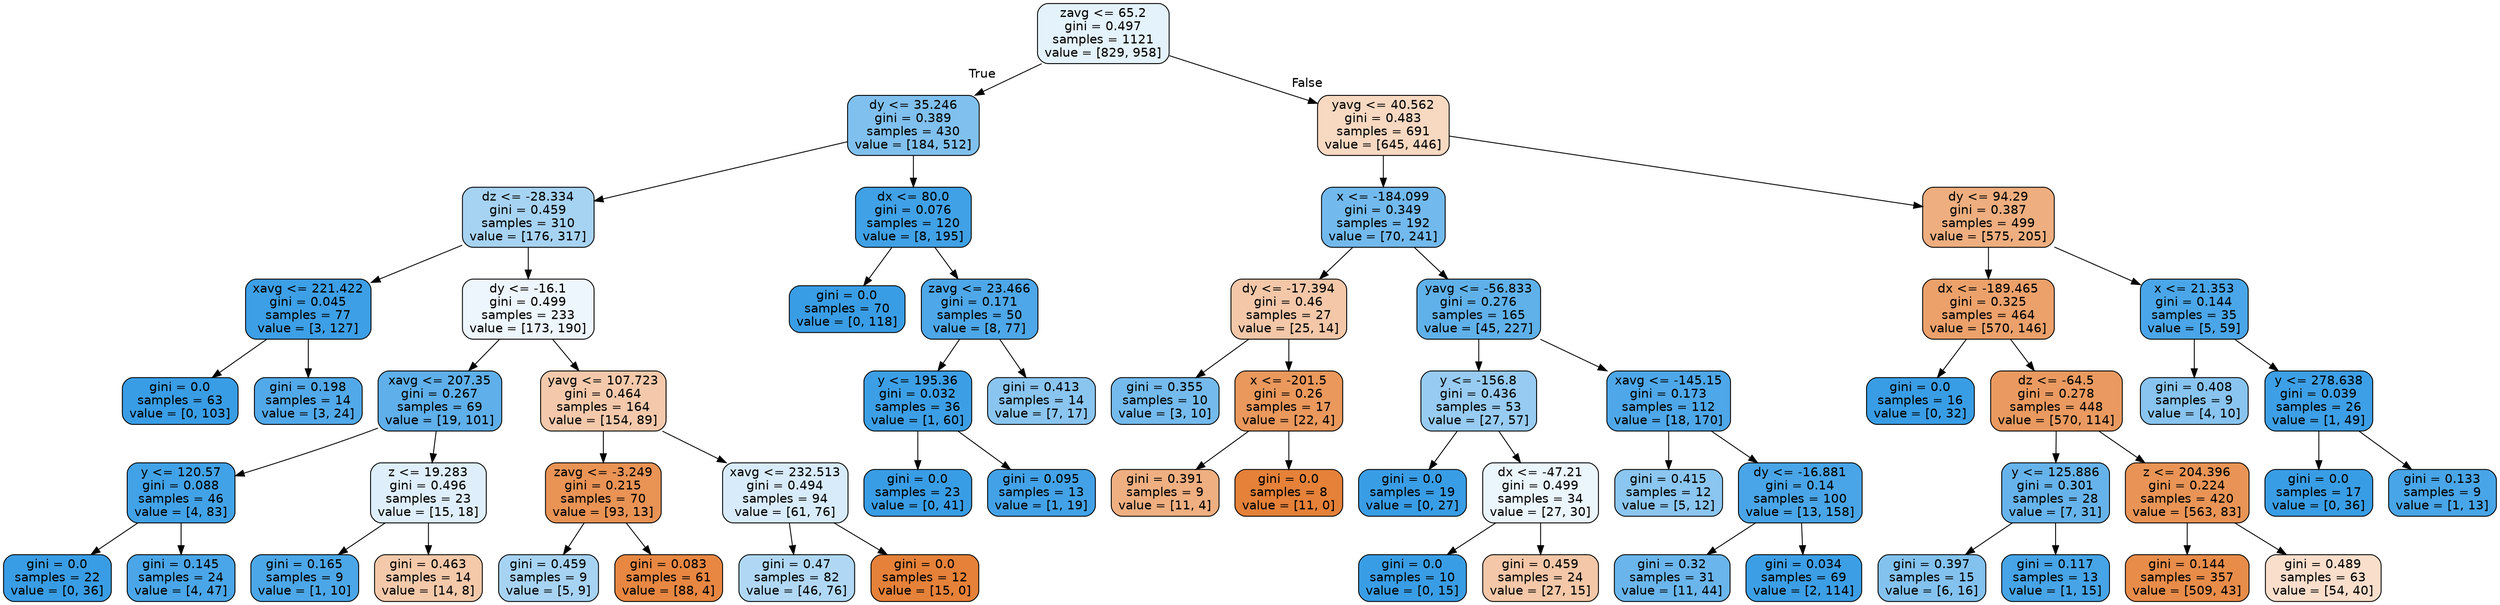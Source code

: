 digraph Tree {
node [shape=box, style="filled, rounded", color="black", fontname=helvetica] ;
edge [fontname=helvetica] ;
0 [label="zavg <= 65.2\ngini = 0.497\nsamples = 1121\nvalue = [829, 958]", fillcolor="#399de522"] ;
1 [label="dy <= 35.246\ngini = 0.389\nsamples = 430\nvalue = [184, 512]", fillcolor="#399de5a3"] ;
0 -> 1 [labeldistance=2.5, labelangle=45, headlabel="True"] ;
2 [label="dz <= -28.334\ngini = 0.459\nsamples = 310\nvalue = [176, 317]", fillcolor="#399de571"] ;
1 -> 2 ;
3 [label="xavg <= 221.422\ngini = 0.045\nsamples = 77\nvalue = [3, 127]", fillcolor="#399de5f9"] ;
2 -> 3 ;
4 [label="gini = 0.0\nsamples = 63\nvalue = [0, 103]", fillcolor="#399de5ff"] ;
3 -> 4 ;
5 [label="gini = 0.198\nsamples = 14\nvalue = [3, 24]", fillcolor="#399de5df"] ;
3 -> 5 ;
6 [label="dy <= -16.1\ngini = 0.499\nsamples = 233\nvalue = [173, 190]", fillcolor="#399de517"] ;
2 -> 6 ;
7 [label="xavg <= 207.35\ngini = 0.267\nsamples = 69\nvalue = [19, 101]", fillcolor="#399de5cf"] ;
6 -> 7 ;
8 [label="y <= 120.57\ngini = 0.088\nsamples = 46\nvalue = [4, 83]", fillcolor="#399de5f3"] ;
7 -> 8 ;
9 [label="gini = 0.0\nsamples = 22\nvalue = [0, 36]", fillcolor="#399de5ff"] ;
8 -> 9 ;
10 [label="gini = 0.145\nsamples = 24\nvalue = [4, 47]", fillcolor="#399de5e9"] ;
8 -> 10 ;
11 [label="z <= 19.283\ngini = 0.496\nsamples = 23\nvalue = [15, 18]", fillcolor="#399de52a"] ;
7 -> 11 ;
12 [label="gini = 0.165\nsamples = 9\nvalue = [1, 10]", fillcolor="#399de5e6"] ;
11 -> 12 ;
13 [label="gini = 0.463\nsamples = 14\nvalue = [14, 8]", fillcolor="#e581396d"] ;
11 -> 13 ;
14 [label="yavg <= 107.723\ngini = 0.464\nsamples = 164\nvalue = [154, 89]", fillcolor="#e581396c"] ;
6 -> 14 ;
15 [label="zavg <= -3.249\ngini = 0.215\nsamples = 70\nvalue = [93, 13]", fillcolor="#e58139db"] ;
14 -> 15 ;
16 [label="gini = 0.459\nsamples = 9\nvalue = [5, 9]", fillcolor="#399de571"] ;
15 -> 16 ;
17 [label="gini = 0.083\nsamples = 61\nvalue = [88, 4]", fillcolor="#e58139f3"] ;
15 -> 17 ;
18 [label="xavg <= 232.513\ngini = 0.494\nsamples = 94\nvalue = [61, 76]", fillcolor="#399de532"] ;
14 -> 18 ;
19 [label="gini = 0.47\nsamples = 82\nvalue = [46, 76]", fillcolor="#399de565"] ;
18 -> 19 ;
20 [label="gini = 0.0\nsamples = 12\nvalue = [15, 0]", fillcolor="#e58139ff"] ;
18 -> 20 ;
21 [label="dx <= 80.0\ngini = 0.076\nsamples = 120\nvalue = [8, 195]", fillcolor="#399de5f5"] ;
1 -> 21 ;
22 [label="gini = 0.0\nsamples = 70\nvalue = [0, 118]", fillcolor="#399de5ff"] ;
21 -> 22 ;
23 [label="zavg <= 23.466\ngini = 0.171\nsamples = 50\nvalue = [8, 77]", fillcolor="#399de5e5"] ;
21 -> 23 ;
24 [label="y <= 195.36\ngini = 0.032\nsamples = 36\nvalue = [1, 60]", fillcolor="#399de5fb"] ;
23 -> 24 ;
25 [label="gini = 0.0\nsamples = 23\nvalue = [0, 41]", fillcolor="#399de5ff"] ;
24 -> 25 ;
26 [label="gini = 0.095\nsamples = 13\nvalue = [1, 19]", fillcolor="#399de5f2"] ;
24 -> 26 ;
27 [label="gini = 0.413\nsamples = 14\nvalue = [7, 17]", fillcolor="#399de596"] ;
23 -> 27 ;
28 [label="yavg <= 40.562\ngini = 0.483\nsamples = 691\nvalue = [645, 446]", fillcolor="#e581394f"] ;
0 -> 28 [labeldistance=2.5, labelangle=-45, headlabel="False"] ;
29 [label="x <= -184.099\ngini = 0.349\nsamples = 192\nvalue = [70, 241]", fillcolor="#399de5b5"] ;
28 -> 29 ;
30 [label="dy <= -17.394\ngini = 0.46\nsamples = 27\nvalue = [25, 14]", fillcolor="#e5813970"] ;
29 -> 30 ;
31 [label="gini = 0.355\nsamples = 10\nvalue = [3, 10]", fillcolor="#399de5b3"] ;
30 -> 31 ;
32 [label="x <= -201.5\ngini = 0.26\nsamples = 17\nvalue = [22, 4]", fillcolor="#e58139d1"] ;
30 -> 32 ;
33 [label="gini = 0.391\nsamples = 9\nvalue = [11, 4]", fillcolor="#e58139a2"] ;
32 -> 33 ;
34 [label="gini = 0.0\nsamples = 8\nvalue = [11, 0]", fillcolor="#e58139ff"] ;
32 -> 34 ;
35 [label="yavg <= -56.833\ngini = 0.276\nsamples = 165\nvalue = [45, 227]", fillcolor="#399de5cc"] ;
29 -> 35 ;
36 [label="y <= -156.8\ngini = 0.436\nsamples = 53\nvalue = [27, 57]", fillcolor="#399de586"] ;
35 -> 36 ;
37 [label="gini = 0.0\nsamples = 19\nvalue = [0, 27]", fillcolor="#399de5ff"] ;
36 -> 37 ;
38 [label="dx <= -47.21\ngini = 0.499\nsamples = 34\nvalue = [27, 30]", fillcolor="#399de519"] ;
36 -> 38 ;
39 [label="gini = 0.0\nsamples = 10\nvalue = [0, 15]", fillcolor="#399de5ff"] ;
38 -> 39 ;
40 [label="gini = 0.459\nsamples = 24\nvalue = [27, 15]", fillcolor="#e5813971"] ;
38 -> 40 ;
41 [label="xavg <= -145.15\ngini = 0.173\nsamples = 112\nvalue = [18, 170]", fillcolor="#399de5e4"] ;
35 -> 41 ;
42 [label="gini = 0.415\nsamples = 12\nvalue = [5, 12]", fillcolor="#399de595"] ;
41 -> 42 ;
43 [label="dy <= -16.881\ngini = 0.14\nsamples = 100\nvalue = [13, 158]", fillcolor="#399de5ea"] ;
41 -> 43 ;
44 [label="gini = 0.32\nsamples = 31\nvalue = [11, 44]", fillcolor="#399de5bf"] ;
43 -> 44 ;
45 [label="gini = 0.034\nsamples = 69\nvalue = [2, 114]", fillcolor="#399de5fb"] ;
43 -> 45 ;
46 [label="dy <= 94.29\ngini = 0.387\nsamples = 499\nvalue = [575, 205]", fillcolor="#e58139a4"] ;
28 -> 46 ;
47 [label="dx <= -189.465\ngini = 0.325\nsamples = 464\nvalue = [570, 146]", fillcolor="#e58139be"] ;
46 -> 47 ;
48 [label="gini = 0.0\nsamples = 16\nvalue = [0, 32]", fillcolor="#399de5ff"] ;
47 -> 48 ;
49 [label="dz <= -64.5\ngini = 0.278\nsamples = 448\nvalue = [570, 114]", fillcolor="#e58139cc"] ;
47 -> 49 ;
50 [label="y <= 125.886\ngini = 0.301\nsamples = 28\nvalue = [7, 31]", fillcolor="#399de5c5"] ;
49 -> 50 ;
51 [label="gini = 0.397\nsamples = 15\nvalue = [6, 16]", fillcolor="#399de59f"] ;
50 -> 51 ;
52 [label="gini = 0.117\nsamples = 13\nvalue = [1, 15]", fillcolor="#399de5ee"] ;
50 -> 52 ;
53 [label="z <= 204.396\ngini = 0.224\nsamples = 420\nvalue = [563, 83]", fillcolor="#e58139d9"] ;
49 -> 53 ;
54 [label="gini = 0.144\nsamples = 357\nvalue = [509, 43]", fillcolor="#e58139e9"] ;
53 -> 54 ;
55 [label="gini = 0.489\nsamples = 63\nvalue = [54, 40]", fillcolor="#e5813942"] ;
53 -> 55 ;
56 [label="x <= 21.353\ngini = 0.144\nsamples = 35\nvalue = [5, 59]", fillcolor="#399de5e9"] ;
46 -> 56 ;
57 [label="gini = 0.408\nsamples = 9\nvalue = [4, 10]", fillcolor="#399de599"] ;
56 -> 57 ;
58 [label="y <= 278.638\ngini = 0.039\nsamples = 26\nvalue = [1, 49]", fillcolor="#399de5fa"] ;
56 -> 58 ;
59 [label="gini = 0.0\nsamples = 17\nvalue = [0, 36]", fillcolor="#399de5ff"] ;
58 -> 59 ;
60 [label="gini = 0.133\nsamples = 9\nvalue = [1, 13]", fillcolor="#399de5eb"] ;
58 -> 60 ;
}